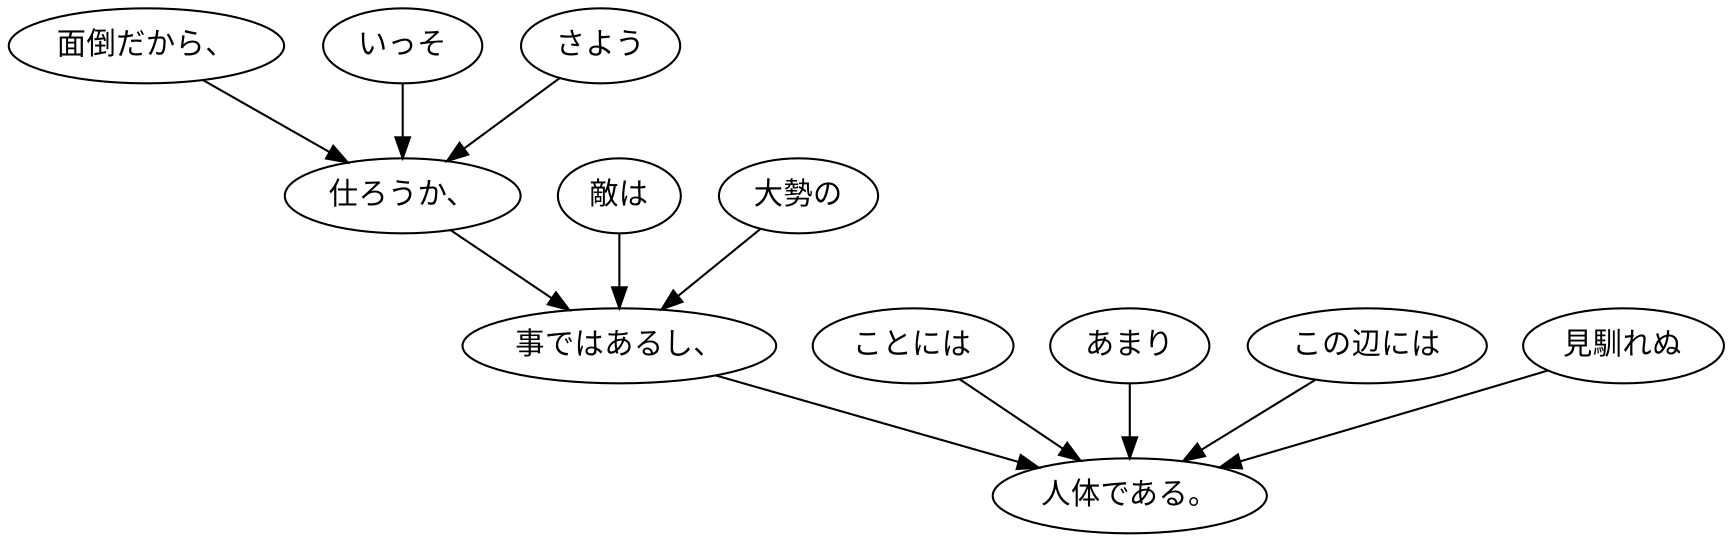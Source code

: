 digraph graph4146 {
	node0 [label="面倒だから、"];
	node1 [label="いっそ"];
	node2 [label="さよう"];
	node3 [label="仕ろうか、"];
	node4 [label="敵は"];
	node5 [label="大勢の"];
	node6 [label="事ではあるし、"];
	node7 [label="ことには"];
	node8 [label="あまり"];
	node9 [label="この辺には"];
	node10 [label="見馴れぬ"];
	node11 [label="人体である。"];
	node0 -> node3;
	node1 -> node3;
	node2 -> node3;
	node3 -> node6;
	node4 -> node6;
	node5 -> node6;
	node6 -> node11;
	node7 -> node11;
	node8 -> node11;
	node9 -> node11;
	node10 -> node11;
}
